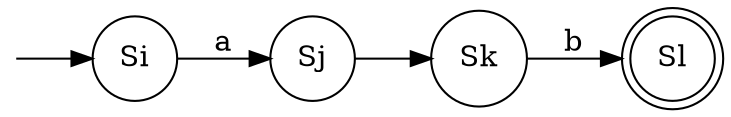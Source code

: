 digraph finite_state_machine {
    rankdir=LR;
    size="8,5"
    node [shape = point, color=white, fontcolor=white]; start;
    node [shape = doublecircle, color=black, fontcolor=black]; Sl;
    node [shape = circle];
    start -> Si;
    Si -> Sj [ label = "a" ];
    Sj -> Sk;
    Sk -> Sl [ label = "b" ];
}

